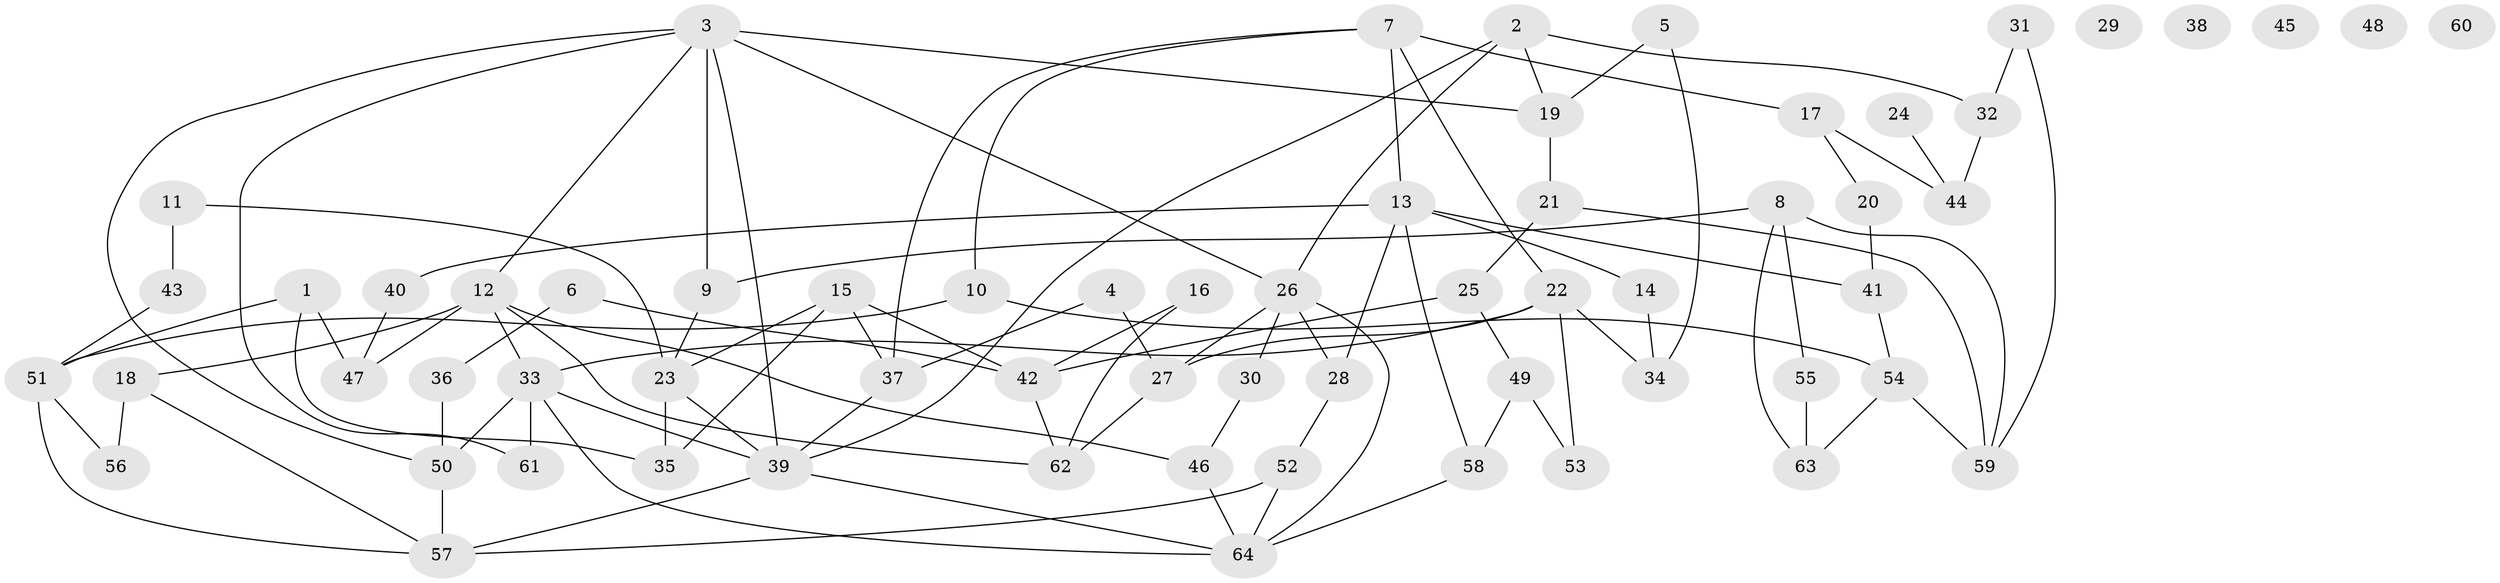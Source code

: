 // coarse degree distribution, {4: 0.2, 5: 0.025, 11: 0.025, 3: 0.225, 2: 0.15, 9: 0.025, 6: 0.1, 7: 0.075, 1: 0.025, 10: 0.025, 0: 0.125}
// Generated by graph-tools (version 1.1) at 2025/23/03/03/25 07:23:24]
// undirected, 64 vertices, 102 edges
graph export_dot {
graph [start="1"]
  node [color=gray90,style=filled];
  1;
  2;
  3;
  4;
  5;
  6;
  7;
  8;
  9;
  10;
  11;
  12;
  13;
  14;
  15;
  16;
  17;
  18;
  19;
  20;
  21;
  22;
  23;
  24;
  25;
  26;
  27;
  28;
  29;
  30;
  31;
  32;
  33;
  34;
  35;
  36;
  37;
  38;
  39;
  40;
  41;
  42;
  43;
  44;
  45;
  46;
  47;
  48;
  49;
  50;
  51;
  52;
  53;
  54;
  55;
  56;
  57;
  58;
  59;
  60;
  61;
  62;
  63;
  64;
  1 -- 35;
  1 -- 47;
  1 -- 51;
  2 -- 19;
  2 -- 26;
  2 -- 32;
  2 -- 39;
  3 -- 9;
  3 -- 12;
  3 -- 19;
  3 -- 26;
  3 -- 39;
  3 -- 50;
  3 -- 61;
  4 -- 27;
  4 -- 37;
  5 -- 19;
  5 -- 34;
  6 -- 36;
  6 -- 42;
  7 -- 10;
  7 -- 13;
  7 -- 17;
  7 -- 22;
  7 -- 37;
  8 -- 9;
  8 -- 55;
  8 -- 59;
  8 -- 63;
  9 -- 23;
  10 -- 51;
  10 -- 54;
  11 -- 23;
  11 -- 43;
  12 -- 18;
  12 -- 33;
  12 -- 46;
  12 -- 47;
  12 -- 62;
  13 -- 14;
  13 -- 28;
  13 -- 40;
  13 -- 41;
  13 -- 58;
  14 -- 34;
  15 -- 23;
  15 -- 35;
  15 -- 37;
  15 -- 42;
  16 -- 42;
  16 -- 62;
  17 -- 20;
  17 -- 44;
  18 -- 56;
  18 -- 57;
  19 -- 21;
  20 -- 41;
  21 -- 25;
  21 -- 59;
  22 -- 27;
  22 -- 33;
  22 -- 34;
  22 -- 53;
  23 -- 35;
  23 -- 39;
  24 -- 44;
  25 -- 42;
  25 -- 49;
  26 -- 27;
  26 -- 28;
  26 -- 30;
  26 -- 64;
  27 -- 62;
  28 -- 52;
  30 -- 46;
  31 -- 32;
  31 -- 59;
  32 -- 44;
  33 -- 39;
  33 -- 50;
  33 -- 61;
  33 -- 64;
  36 -- 50;
  37 -- 39;
  39 -- 57;
  39 -- 64;
  40 -- 47;
  41 -- 54;
  42 -- 62;
  43 -- 51;
  46 -- 64;
  49 -- 53;
  49 -- 58;
  50 -- 57;
  51 -- 56;
  51 -- 57;
  52 -- 57;
  52 -- 64;
  54 -- 59;
  54 -- 63;
  55 -- 63;
  58 -- 64;
}
